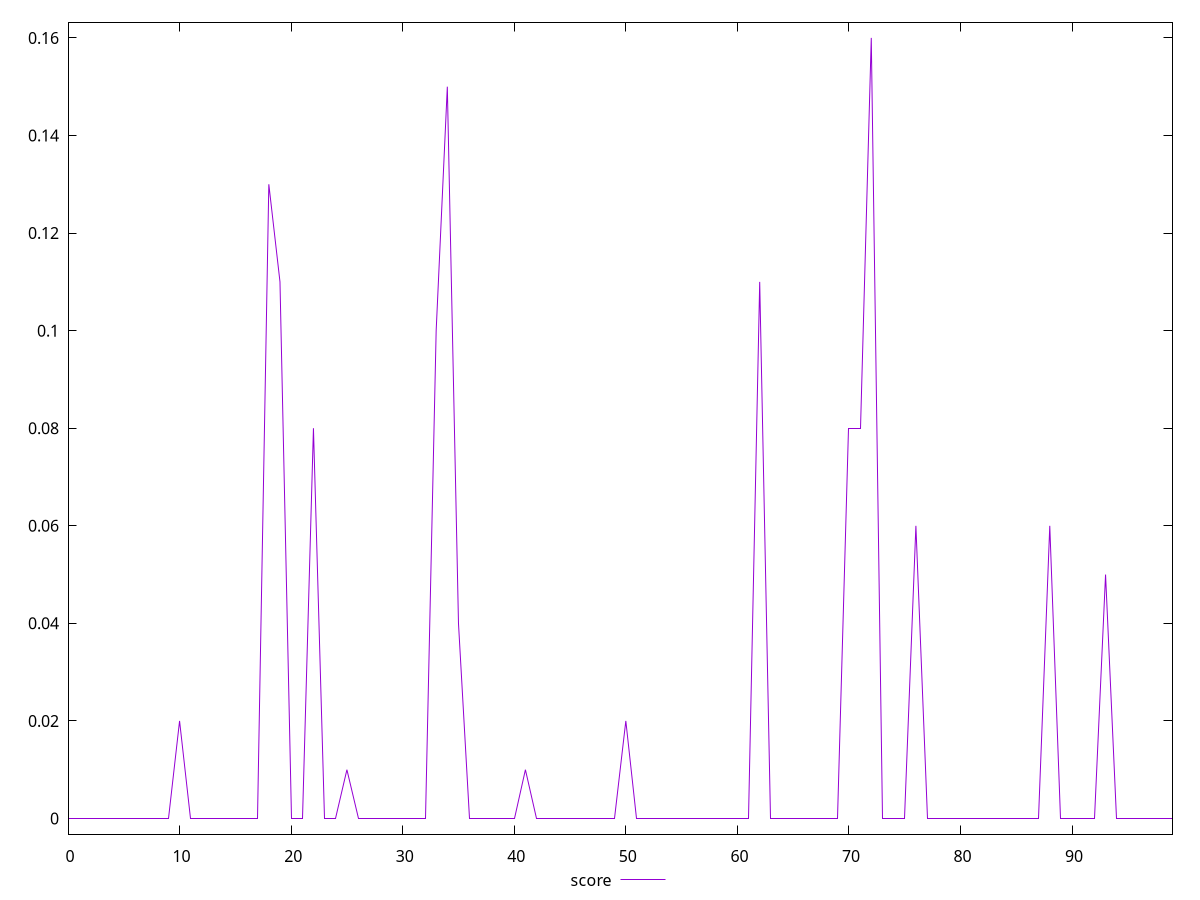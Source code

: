 reset

$score <<EOF
0 0
1 0
2 0
3 0
4 0
5 0
6 0
7 0
8 0
9 0
10 0.02
11 0
12 0
13 0
14 0
15 0
16 0
17 0
18 0.13
19 0.11
20 0
21 0
22 0.08
23 0
24 0
25 0.01
26 0
27 0
28 0
29 0
30 0
31 0
32 0
33 0.1
34 0.15
35 0.04
36 0
37 0
38 0
39 0
40 0
41 0.01
42 0
43 0
44 0
45 0
46 0
47 0
48 0
49 0
50 0.02
51 0
52 0
53 0
54 0
55 0
56 0
57 0
58 0
59 0
60 0
61 0
62 0.11
63 0
64 0
65 0
66 0
67 0
68 0
69 0
70 0.08
71 0.08
72 0.16
73 0
74 0
75 0
76 0.06
77 0
78 0
79 0
80 0
81 0
82 0
83 0
84 0
85 0
86 0
87 0
88 0.06
89 0
90 0
91 0
92 0
93 0.05
94 0
95 0
96 0
97 0
98 0
99 0
EOF

set key outside below
set xrange [0:99]
set yrange [-0.0032:0.1632]
set trange [-0.0032:0.1632]
set terminal svg size 640, 500 enhanced background rgb 'white'
set output "report_00015_2021-02-09T16-11-33.973Z/uses-text-compression/samples/pages/score/values.svg"

plot $score title "score" with line

reset
